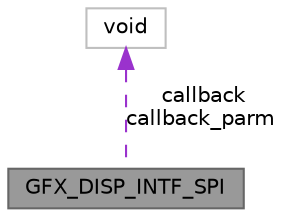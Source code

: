 digraph "GFX_DISP_INTF_SPI"
{
 // INTERACTIVE_SVG=YES
 // LATEX_PDF_SIZE
  bgcolor="transparent";
  edge [fontname=Helvetica,fontsize=10,labelfontname=Helvetica,labelfontsize=10];
  node [fontname=Helvetica,fontsize=10,shape=box,height=0.2,width=0.4];
  Node1 [label="GFX_DISP_INTF_SPI",height=0.2,width=0.4,color="gray40", fillcolor="grey60", style="filled", fontcolor="black",tooltip=" "];
  Node2 -> Node1 [dir="back",color="darkorchid3",style="dashed",label=" callback\ncallback_parm" ];
  Node2 [label="void",height=0.2,width=0.4,color="grey75", fillcolor="white", style="filled",tooltip=" "];
}
